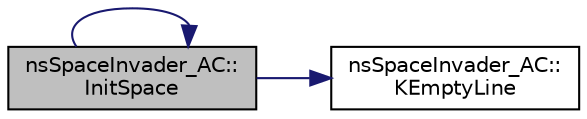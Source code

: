 digraph "nsSpaceInvader_AC::InitSpace"
{
  edge [fontname="Helvetica",fontsize="10",labelfontname="Helvetica",labelfontsize="10"];
  node [fontname="Helvetica",fontsize="10",shape=record];
  rankdir="LR";
  Node1 [label="nsSpaceInvader_AC::\lInitSpace",height=0.2,width=0.4,color="black", fillcolor="grey75", style="filled", fontcolor="black"];
  Node1 -> Node1 [color="midnightblue",fontsize="10",style="solid",fontname="Helvetica"];
  Node1 -> Node2 [color="midnightblue",fontsize="10",style="solid",fontname="Helvetica"];
  Node2 [label="nsSpaceInvader_AC::\lKEmptyLine",height=0.2,width=0.4,color="black", fillcolor="white", style="filled",URL="$_my_const___a_c_8h.html#aafe47a3a233a2e864342825b071d449f",tooltip="Alias vers une ligne vide de l&#39;esapce. "];
}
